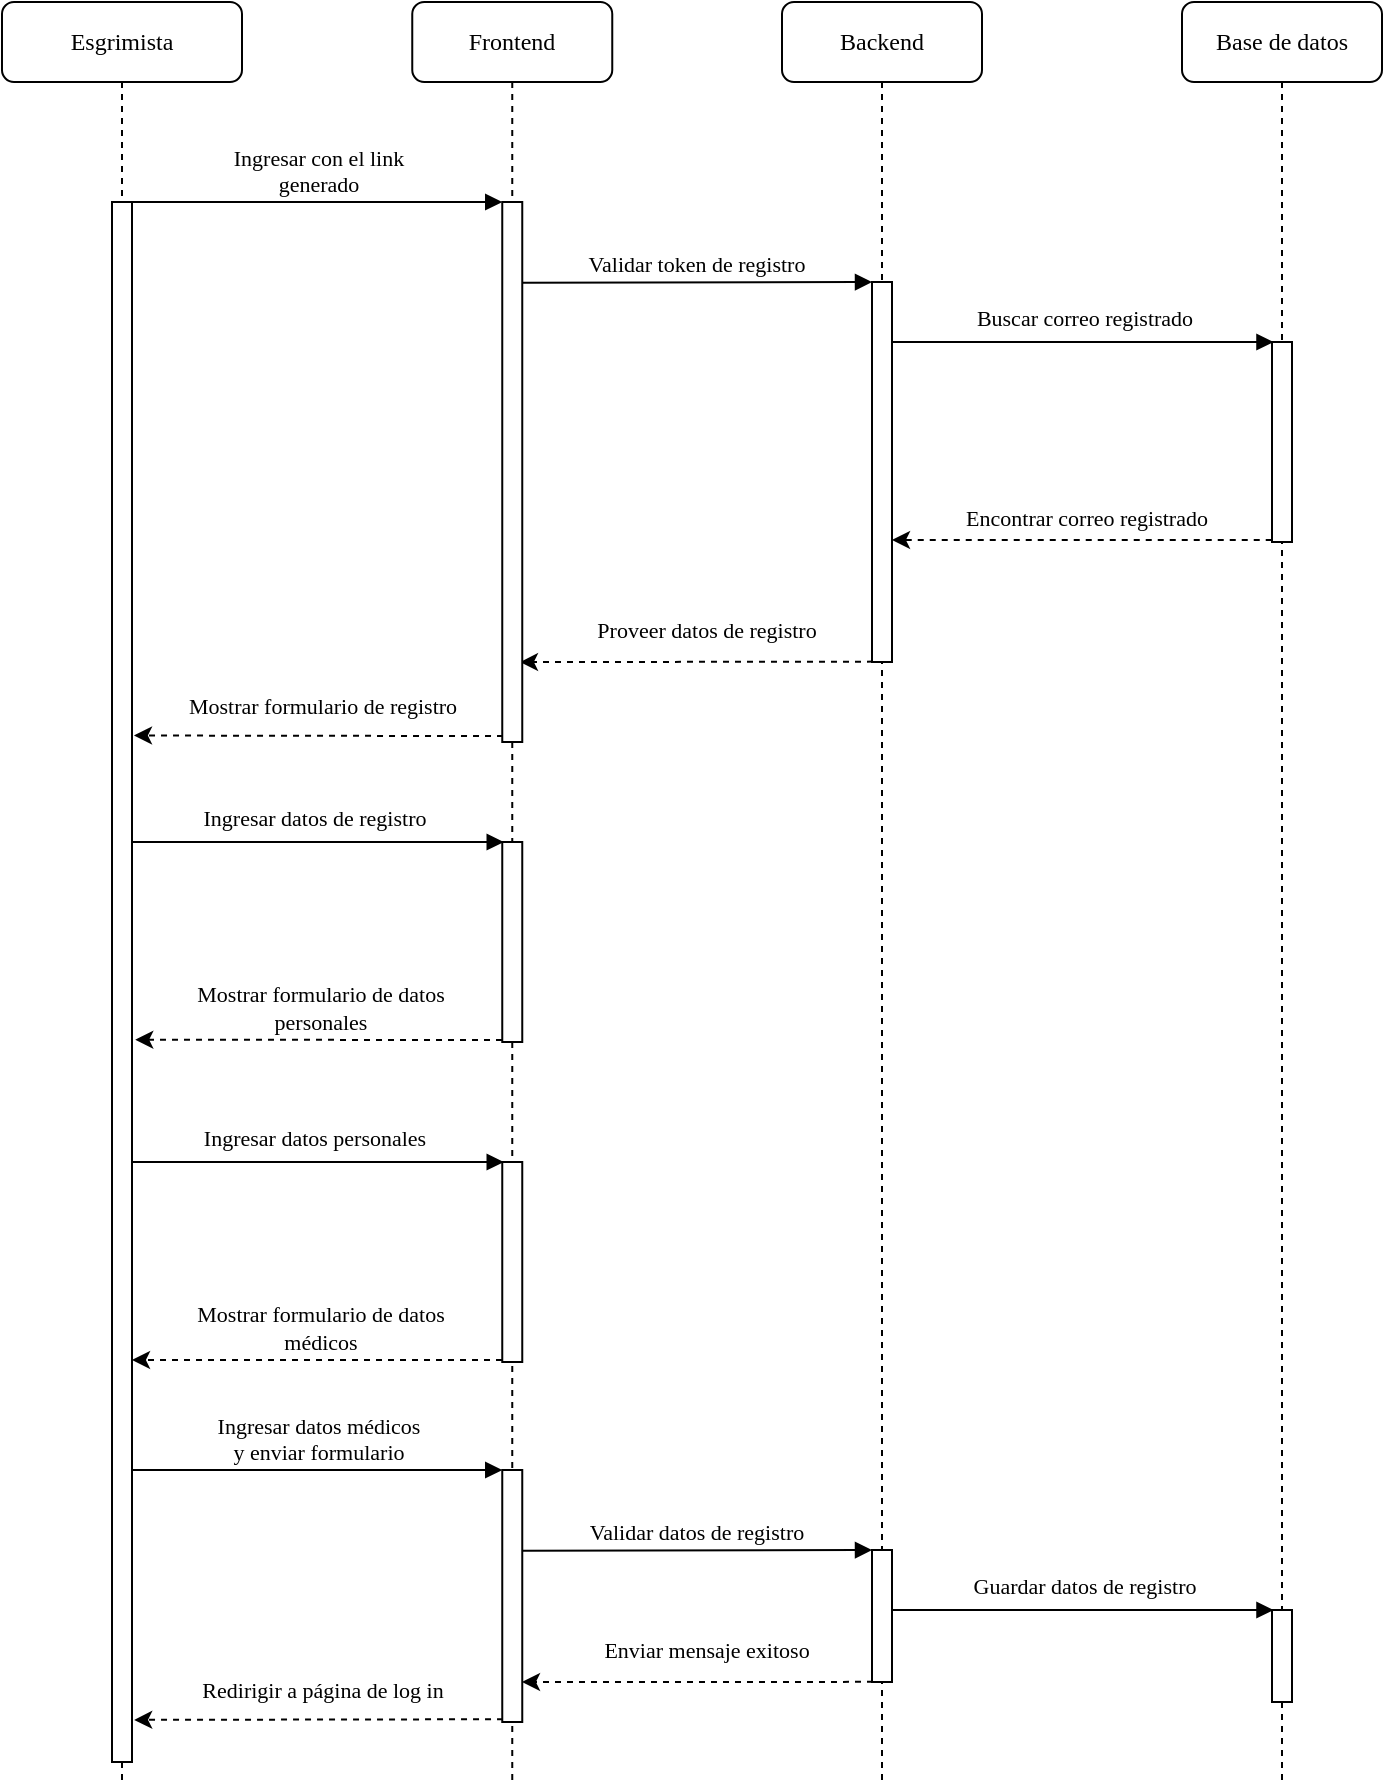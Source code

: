 <mxfile version="21.6.2" type="device">
  <diagram id="Gi5_93j05Tq5kSE1P_lF" name="Page-2">
    <mxGraphModel dx="2195" dy="972" grid="1" gridSize="10" guides="1" tooltips="1" connect="1" arrows="1" fold="1" page="1" pageScale="1" pageWidth="850" pageHeight="1100" math="0" shadow="0">
      <root>
        <mxCell id="0" />
        <mxCell id="1" parent="0" />
        <mxCell id="ZZxpTI72Ch4nWyN-9ozh-1" value="Backend" style="shape=umlLifeline;perimeter=lifelinePerimeter;whiteSpace=wrap;html=1;container=0;collapsible=0;recursiveResize=0;outlineConnect=0;rounded=1;shadow=0;comic=0;labelBackgroundColor=none;strokeWidth=1;fontFamily=Verdana;fontSize=12;align=center;" vertex="1" parent="1">
          <mxGeometry x="620" y="270" width="100" height="890" as="geometry" />
        </mxCell>
        <mxCell id="ZZxpTI72Ch4nWyN-9ozh-6" value="Base de datos" style="shape=umlLifeline;perimeter=lifelinePerimeter;whiteSpace=wrap;html=1;container=0;collapsible=0;recursiveResize=0;outlineConnect=0;rounded=1;shadow=0;comic=0;labelBackgroundColor=none;strokeWidth=1;fontFamily=Verdana;fontSize=12;align=center;" vertex="1" parent="1">
          <mxGeometry x="820" y="270" width="100" height="890" as="geometry" />
        </mxCell>
        <mxCell id="ZZxpTI72Ch4nWyN-9ozh-11" value="Esgrimista" style="shape=umlLifeline;perimeter=lifelinePerimeter;whiteSpace=wrap;html=1;container=0;collapsible=0;recursiveResize=0;outlineConnect=0;rounded=1;shadow=0;comic=0;labelBackgroundColor=none;strokeWidth=1;fontFamily=Verdana;fontSize=12;align=center;" vertex="1" parent="1">
          <mxGeometry x="230" y="270" width="120" height="890" as="geometry" />
        </mxCell>
        <mxCell id="ZZxpTI72Ch4nWyN-9ozh-13" value="Ingresar con el link&lt;br&gt;generado" style="html=1;verticalAlign=bottom;endArrow=block;entryX=0;entryY=0;labelBackgroundColor=none;fontFamily=Verdana;fontSize=11;edgeStyle=elbowEdgeStyle;elbow=vertical;" edge="1" parent="1" source="ZZxpTI72Ch4nWyN-9ozh-12" target="ZZxpTI72Ch4nWyN-9ozh-22">
          <mxGeometry x="-0.001" relative="1" as="geometry">
            <mxPoint x="407" y="380" as="sourcePoint" />
            <mxPoint as="offset" />
          </mxGeometry>
        </mxCell>
        <mxCell id="ZZxpTI72Ch4nWyN-9ozh-14" value="&lt;div style=&quot;font-size: 11px;&quot;&gt;Validar token de registro&lt;/div&gt;" style="html=1;verticalAlign=bottom;endArrow=block;entryX=0;entryY=0;labelBackgroundColor=none;fontFamily=Verdana;fontSize=11;edgeStyle=elbowEdgeStyle;elbow=vertical;" edge="1" parent="1">
          <mxGeometry relative="1" as="geometry">
            <mxPoint x="490.13" y="410.333" as="sourcePoint" />
            <mxPoint x="665" y="410.0" as="targetPoint" />
          </mxGeometry>
        </mxCell>
        <mxCell id="ZZxpTI72Ch4nWyN-9ozh-15" value="" style="endArrow=classic;html=1;rounded=0;dashed=1;exitX=-0.013;exitY=0.99;exitDx=0;exitDy=0;exitPerimeter=0;" edge="1" parent="1" source="ZZxpTI72Ch4nWyN-9ozh-8" target="ZZxpTI72Ch4nWyN-9ozh-2">
          <mxGeometry width="50" height="50" relative="1" as="geometry">
            <mxPoint x="680" y="590" as="sourcePoint" />
            <mxPoint x="710" y="530" as="targetPoint" />
          </mxGeometry>
        </mxCell>
        <mxCell id="ZZxpTI72Ch4nWyN-9ozh-16" value="Encontrar correo registrado" style="edgeLabel;html=1;align=center;verticalAlign=middle;resizable=0;points=[];spacing=-4;fontSize=11;fontFamily=Verdana;labelBackgroundColor=none;" vertex="1" connectable="0" parent="ZZxpTI72Ch4nWyN-9ozh-15">
          <mxGeometry x="-0.173" relative="1" as="geometry">
            <mxPoint x="-15" y="-11" as="offset" />
          </mxGeometry>
        </mxCell>
        <mxCell id="ZZxpTI72Ch4nWyN-9ozh-17" value="" style="endArrow=classic;html=1;rounded=0;dashed=1;exitX=0.05;exitY=0.999;exitDx=0;exitDy=0;exitPerimeter=0;entryX=0.885;entryY=0.852;entryDx=0;entryDy=0;entryPerimeter=0;" edge="1" parent="1" source="ZZxpTI72Ch4nWyN-9ozh-2" target="ZZxpTI72Ch4nWyN-9ozh-22">
          <mxGeometry width="50" height="50" relative="1" as="geometry">
            <mxPoint x="669" y="740" as="sourcePoint" />
            <mxPoint x="540" y="630" as="targetPoint" />
          </mxGeometry>
        </mxCell>
        <mxCell id="ZZxpTI72Ch4nWyN-9ozh-18" value="Proveer datos de registro" style="edgeLabel;html=1;align=center;verticalAlign=middle;resizable=0;points=[];spacing=-4;fontFamily=Verdana;fontSize=11;labelBackgroundColor=none;" vertex="1" connectable="0" parent="ZZxpTI72Ch4nWyN-9ozh-17">
          <mxGeometry x="-0.173" relative="1" as="geometry">
            <mxPoint x="-11" y="-16" as="offset" />
          </mxGeometry>
        </mxCell>
        <mxCell id="ZZxpTI72Ch4nWyN-9ozh-21" value="Frontend" style="shape=umlLifeline;perimeter=lifelinePerimeter;whiteSpace=wrap;html=1;container=0;collapsible=0;recursiveResize=0;outlineConnect=0;rounded=1;shadow=0;comic=0;labelBackgroundColor=none;strokeWidth=1;fontFamily=Verdana;fontSize=12;align=center;" vertex="1" parent="1">
          <mxGeometry x="435.13" y="270" width="100" height="890" as="geometry" />
        </mxCell>
        <mxCell id="ZZxpTI72Ch4nWyN-9ozh-32" value="" style="endArrow=classic;html=1;rounded=0;dashed=1;exitX=0.039;exitY=0.989;exitDx=0;exitDy=0;exitPerimeter=0;entryX=1.098;entryY=0.342;entryDx=0;entryDy=0;entryPerimeter=0;" edge="1" parent="1" source="ZZxpTI72Ch4nWyN-9ozh-22" target="ZZxpTI72Ch4nWyN-9ozh-12">
          <mxGeometry width="50" height="50" relative="1" as="geometry">
            <mxPoint x="460" y="640" as="sourcePoint" />
            <mxPoint x="337" y="910" as="targetPoint" />
          </mxGeometry>
        </mxCell>
        <mxCell id="ZZxpTI72Ch4nWyN-9ozh-33" value="Mostrar formulario de registro" style="edgeLabel;html=1;align=center;verticalAlign=middle;resizable=0;points=[];spacing=-4;labelBackgroundColor=none;fontFamily=Verdana;fontSize=11;" vertex="1" connectable="0" parent="ZZxpTI72Ch4nWyN-9ozh-32">
          <mxGeometry x="-0.173" relative="1" as="geometry">
            <mxPoint x="-14" y="-15" as="offset" />
          </mxGeometry>
        </mxCell>
        <mxCell id="ZZxpTI72Ch4nWyN-9ozh-7" value="Buscar correo registrado" style="html=1;verticalAlign=bottom;endArrow=block;labelBackgroundColor=none;fontFamily=Verdana;fontSize=11;edgeStyle=elbowEdgeStyle;elbow=vertical;entryX=0.074;entryY=0.427;entryDx=0;entryDy=0;entryPerimeter=0;spacingTop=0;spacing=-5;" edge="1" parent="1" source="ZZxpTI72Ch4nWyN-9ozh-2">
          <mxGeometry x="0.005" y="10" relative="1" as="geometry">
            <mxPoint x="669.63" y="440.002" as="sourcePoint" />
            <mxPoint x="865.74" y="440.05" as="targetPoint" />
            <mxPoint as="offset" />
          </mxGeometry>
        </mxCell>
        <mxCell id="ZZxpTI72Ch4nWyN-9ozh-52" value="" style="endArrow=classic;html=1;rounded=0;dashed=1;exitX=-0.013;exitY=0.99;exitDx=0;exitDy=0;exitPerimeter=0;fontFamily=Verdana;fontSize=11;entryX=1.162;entryY=0.537;entryDx=0;entryDy=0;entryPerimeter=0;" edge="1" parent="1" source="ZZxpTI72Ch4nWyN-9ozh-51" target="ZZxpTI72Ch4nWyN-9ozh-12">
          <mxGeometry width="50" height="50" relative="1" as="geometry">
            <mxPoint x="295.13" y="840" as="sourcePoint" />
            <mxPoint x="290.13" y="789" as="targetPoint" />
          </mxGeometry>
        </mxCell>
        <mxCell id="ZZxpTI72Ch4nWyN-9ozh-53" value="Mostrar formulario de datos&lt;br&gt;personales" style="edgeLabel;html=1;align=center;verticalAlign=middle;resizable=0;points=[];spacing=-4;fontSize=11;fontFamily=Verdana;labelBackgroundColor=none;" vertex="1" connectable="0" parent="ZZxpTI72Ch4nWyN-9ozh-52">
          <mxGeometry x="-0.173" relative="1" as="geometry">
            <mxPoint x="-15" y="-16" as="offset" />
          </mxGeometry>
        </mxCell>
        <mxCell id="ZZxpTI72Ch4nWyN-9ozh-22" value="" style="html=1;points=[];perimeter=orthogonalPerimeter;rounded=0;shadow=0;comic=0;labelBackgroundColor=none;strokeWidth=1;fontFamily=Verdana;fontSize=12;align=center;" vertex="1" parent="1">
          <mxGeometry x="480.13" y="370" width="10" height="270" as="geometry" />
        </mxCell>
        <mxCell id="ZZxpTI72Ch4nWyN-9ozh-51" value="" style="html=1;points=[];perimeter=orthogonalPerimeter;rounded=0;shadow=0;comic=0;labelBackgroundColor=none;strokeWidth=1;fontFamily=Verdana;fontSize=12;align=center;" vertex="1" parent="1">
          <mxGeometry x="480.13" y="690" width="10" height="100" as="geometry" />
        </mxCell>
        <mxCell id="ZZxpTI72Ch4nWyN-9ozh-54" value="Ingresar datos de registro" style="html=1;verticalAlign=bottom;endArrow=block;labelBackgroundColor=none;fontFamily=Verdana;fontSize=11;edgeStyle=elbowEdgeStyle;elbow=vertical;entryX=0.074;entryY=0.427;entryDx=0;entryDy=0;entryPerimeter=0;spacingTop=0;spacing=-5;" edge="1" parent="1">
          <mxGeometry x="0.006" y="10" relative="1" as="geometry">
            <mxPoint x="290.13" y="690" as="sourcePoint" />
            <mxPoint x="480.87" y="690.05" as="targetPoint" />
            <mxPoint as="offset" />
          </mxGeometry>
        </mxCell>
        <mxCell id="UpYW0VXzlztQtEfswIcR-4" value="" style="endArrow=classic;html=1;rounded=0;dashed=1;exitX=-0.013;exitY=0.99;exitDx=0;exitDy=0;exitPerimeter=0;entryX=1.02;entryY=0.511;entryDx=0;entryDy=0;entryPerimeter=0;fontFamily=Verdana;fontSize=11;" edge="1" parent="1" source="UpYW0VXzlztQtEfswIcR-6">
          <mxGeometry width="50" height="50" relative="1" as="geometry">
            <mxPoint x="295.13" y="1000" as="sourcePoint" />
            <mxPoint x="295" y="949" as="targetPoint" />
          </mxGeometry>
        </mxCell>
        <mxCell id="UpYW0VXzlztQtEfswIcR-5" value="Mostrar formulario de datos&lt;br&gt;médicos" style="edgeLabel;html=1;align=center;verticalAlign=middle;resizable=0;points=[];spacing=-4;fontSize=11;fontFamily=Verdana;labelBackgroundColor=none;" vertex="1" connectable="0" parent="UpYW0VXzlztQtEfswIcR-4">
          <mxGeometry x="-0.173" relative="1" as="geometry">
            <mxPoint x="-15" y="-16" as="offset" />
          </mxGeometry>
        </mxCell>
        <mxCell id="UpYW0VXzlztQtEfswIcR-6" value="" style="html=1;points=[];perimeter=orthogonalPerimeter;rounded=0;shadow=0;comic=0;labelBackgroundColor=none;strokeWidth=1;fontFamily=Verdana;fontSize=12;align=center;" vertex="1" parent="1">
          <mxGeometry x="480.13" y="850" width="10" height="100" as="geometry" />
        </mxCell>
        <mxCell id="UpYW0VXzlztQtEfswIcR-7" value="Ingresar datos personales" style="html=1;verticalAlign=bottom;endArrow=block;labelBackgroundColor=none;fontFamily=Verdana;fontSize=11;edgeStyle=elbowEdgeStyle;elbow=vertical;entryX=0.074;entryY=0.427;entryDx=0;entryDy=0;entryPerimeter=0;spacingTop=0;spacing=-5;" edge="1" parent="1">
          <mxGeometry x="0.006" y="10" relative="1" as="geometry">
            <mxPoint x="290.13" y="850" as="sourcePoint" />
            <mxPoint x="480.87" y="850.05" as="targetPoint" />
            <mxPoint as="offset" />
          </mxGeometry>
        </mxCell>
        <mxCell id="ZZxpTI72Ch4nWyN-9ozh-12" value="" style="html=1;points=[];perimeter=orthogonalPerimeter;rounded=0;shadow=0;comic=0;labelBackgroundColor=none;strokeWidth=1;fontFamily=Verdana;fontSize=12;align=center;" vertex="1" parent="1">
          <mxGeometry x="285" y="370" width="10" height="780" as="geometry" />
        </mxCell>
        <mxCell id="ZZxpTI72Ch4nWyN-9ozh-2" value="" style="html=1;points=[];perimeter=orthogonalPerimeter;rounded=0;shadow=0;comic=0;labelBackgroundColor=none;strokeWidth=1;fontFamily=Verdana;fontSize=12;align=center;" vertex="1" parent="1">
          <mxGeometry x="665" y="410" width="10" height="190" as="geometry" />
        </mxCell>
        <mxCell id="UpYW0VXzlztQtEfswIcR-8" value="" style="html=1;points=[];perimeter=orthogonalPerimeter;rounded=0;shadow=0;comic=0;labelBackgroundColor=none;strokeWidth=1;fontFamily=Verdana;fontSize=12;align=center;" vertex="1" parent="1">
          <mxGeometry x="665" y="1044" width="10" height="66" as="geometry" />
        </mxCell>
        <mxCell id="UpYW0VXzlztQtEfswIcR-9" value="" style="html=1;points=[];perimeter=orthogonalPerimeter;rounded=0;shadow=0;comic=0;labelBackgroundColor=none;strokeWidth=1;fontFamily=Verdana;fontSize=12;align=center;" vertex="1" parent="1">
          <mxGeometry x="865" y="1074" width="10" height="46" as="geometry" />
        </mxCell>
        <mxCell id="UpYW0VXzlztQtEfswIcR-10" value="Ingresar datos médicos&lt;br&gt;y enviar formulario" style="html=1;verticalAlign=bottom;endArrow=block;entryX=0;entryY=0;labelBackgroundColor=none;fontFamily=Verdana;fontSize=11;edgeStyle=elbowEdgeStyle;elbow=vertical;" edge="1" parent="1" target="UpYW0VXzlztQtEfswIcR-19">
          <mxGeometry x="-0.001" relative="1" as="geometry">
            <mxPoint x="295" y="1004" as="sourcePoint" />
            <mxPoint as="offset" />
          </mxGeometry>
        </mxCell>
        <mxCell id="UpYW0VXzlztQtEfswIcR-11" value="&lt;div style=&quot;font-size: 11px;&quot;&gt;Validar datos de registro&lt;/div&gt;" style="html=1;verticalAlign=bottom;endArrow=block;entryX=0;entryY=0;labelBackgroundColor=none;fontFamily=Verdana;fontSize=11;edgeStyle=elbowEdgeStyle;elbow=vertical;" edge="1" parent="1">
          <mxGeometry relative="1" as="geometry">
            <mxPoint x="490.13" y="1044.333" as="sourcePoint" />
            <mxPoint x="665" y="1044.0" as="targetPoint" />
          </mxGeometry>
        </mxCell>
        <mxCell id="UpYW0VXzlztQtEfswIcR-14" value="" style="endArrow=classic;html=1;rounded=0;dashed=1;exitX=0.05;exitY=0.999;exitDx=0;exitDy=0;exitPerimeter=0;entryX=0.987;entryY=0.841;entryDx=0;entryDy=0;entryPerimeter=0;" edge="1" parent="1" source="UpYW0VXzlztQtEfswIcR-8" target="UpYW0VXzlztQtEfswIcR-19">
          <mxGeometry width="50" height="50" relative="1" as="geometry">
            <mxPoint x="669" y="1374" as="sourcePoint" />
            <mxPoint x="540" y="1264" as="targetPoint" />
          </mxGeometry>
        </mxCell>
        <mxCell id="UpYW0VXzlztQtEfswIcR-15" value="Enviar mensaje exitoso" style="edgeLabel;html=1;align=center;verticalAlign=middle;resizable=0;points=[];spacing=-4;fontFamily=Verdana;fontSize=11;labelBackgroundColor=none;" vertex="1" connectable="0" parent="UpYW0VXzlztQtEfswIcR-14">
          <mxGeometry x="-0.173" relative="1" as="geometry">
            <mxPoint x="-11" y="-16" as="offset" />
          </mxGeometry>
        </mxCell>
        <mxCell id="UpYW0VXzlztQtEfswIcR-16" value="" style="endArrow=classic;html=1;rounded=0;dashed=1;exitX=0.039;exitY=0.989;exitDx=0;exitDy=0;exitPerimeter=0;entryX=1.109;entryY=0.973;entryDx=0;entryDy=0;entryPerimeter=0;" edge="1" parent="1" source="UpYW0VXzlztQtEfswIcR-19" target="ZZxpTI72Ch4nWyN-9ozh-12">
          <mxGeometry width="50" height="50" relative="1" as="geometry">
            <mxPoint x="460" y="1274" as="sourcePoint" />
            <mxPoint x="300" y="1129" as="targetPoint" />
          </mxGeometry>
        </mxCell>
        <mxCell id="UpYW0VXzlztQtEfswIcR-17" value="Redirigir a página de log in" style="edgeLabel;html=1;align=center;verticalAlign=middle;resizable=0;points=[];spacing=-4;labelBackgroundColor=none;fontFamily=Verdana;fontSize=11;" vertex="1" connectable="0" parent="UpYW0VXzlztQtEfswIcR-16">
          <mxGeometry x="-0.173" relative="1" as="geometry">
            <mxPoint x="-14" y="-15" as="offset" />
          </mxGeometry>
        </mxCell>
        <mxCell id="UpYW0VXzlztQtEfswIcR-18" value="Guardar datos de registro" style="html=1;verticalAlign=bottom;endArrow=block;labelBackgroundColor=none;fontFamily=Verdana;fontSize=11;edgeStyle=elbowEdgeStyle;elbow=vertical;entryX=0.074;entryY=0.427;entryDx=0;entryDy=0;entryPerimeter=0;spacingTop=0;spacing=-5;" edge="1" parent="1" source="UpYW0VXzlztQtEfswIcR-8">
          <mxGeometry x="0.005" y="10" relative="1" as="geometry">
            <mxPoint x="669.63" y="1074.002" as="sourcePoint" />
            <mxPoint x="865.74" y="1074.05" as="targetPoint" />
            <mxPoint as="offset" />
          </mxGeometry>
        </mxCell>
        <mxCell id="UpYW0VXzlztQtEfswIcR-19" value="" style="html=1;points=[];perimeter=orthogonalPerimeter;rounded=0;shadow=0;comic=0;labelBackgroundColor=none;strokeWidth=1;fontFamily=Verdana;fontSize=12;align=center;" vertex="1" parent="1">
          <mxGeometry x="480.13" y="1004" width="10" height="126" as="geometry" />
        </mxCell>
        <mxCell id="ZZxpTI72Ch4nWyN-9ozh-8" value="" style="html=1;points=[];perimeter=orthogonalPerimeter;rounded=0;shadow=0;comic=0;labelBackgroundColor=none;strokeWidth=1;fontFamily=Verdana;fontSize=12;align=center;" vertex="1" parent="1">
          <mxGeometry x="865" y="440" width="10" height="100" as="geometry" />
        </mxCell>
      </root>
    </mxGraphModel>
  </diagram>
</mxfile>
